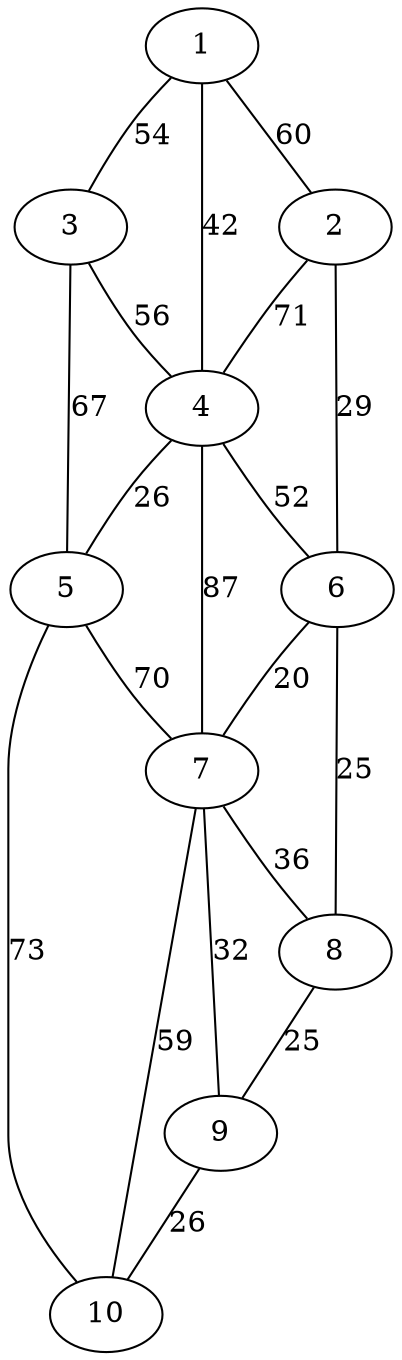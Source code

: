 graph G
{
1 -- 2 [label = 60];
1 -- 3 [label = 54];
1 -- 4 [label = 42];
2 -- 4 [label = 71];
2 -- 6 [label = 29];
3 -- 4 [label = 56];
3 -- 5 [label = 67];
4 -- 5 [label = 26];
4 -- 6 [label = 52];
4 -- 7 [label = 87];
5 -- 7 [label = 70];
5 -- 10 [label = 73];
6 -- 7 [label = 20];
6 -- 8 [label = 25];
7 -- 8 [label = 36];
7 -- 9 [label = 32];
7 -- 10 [label = 59];
8 -- 9 [label = 25];
9 -- 10 [label = 26];
}
